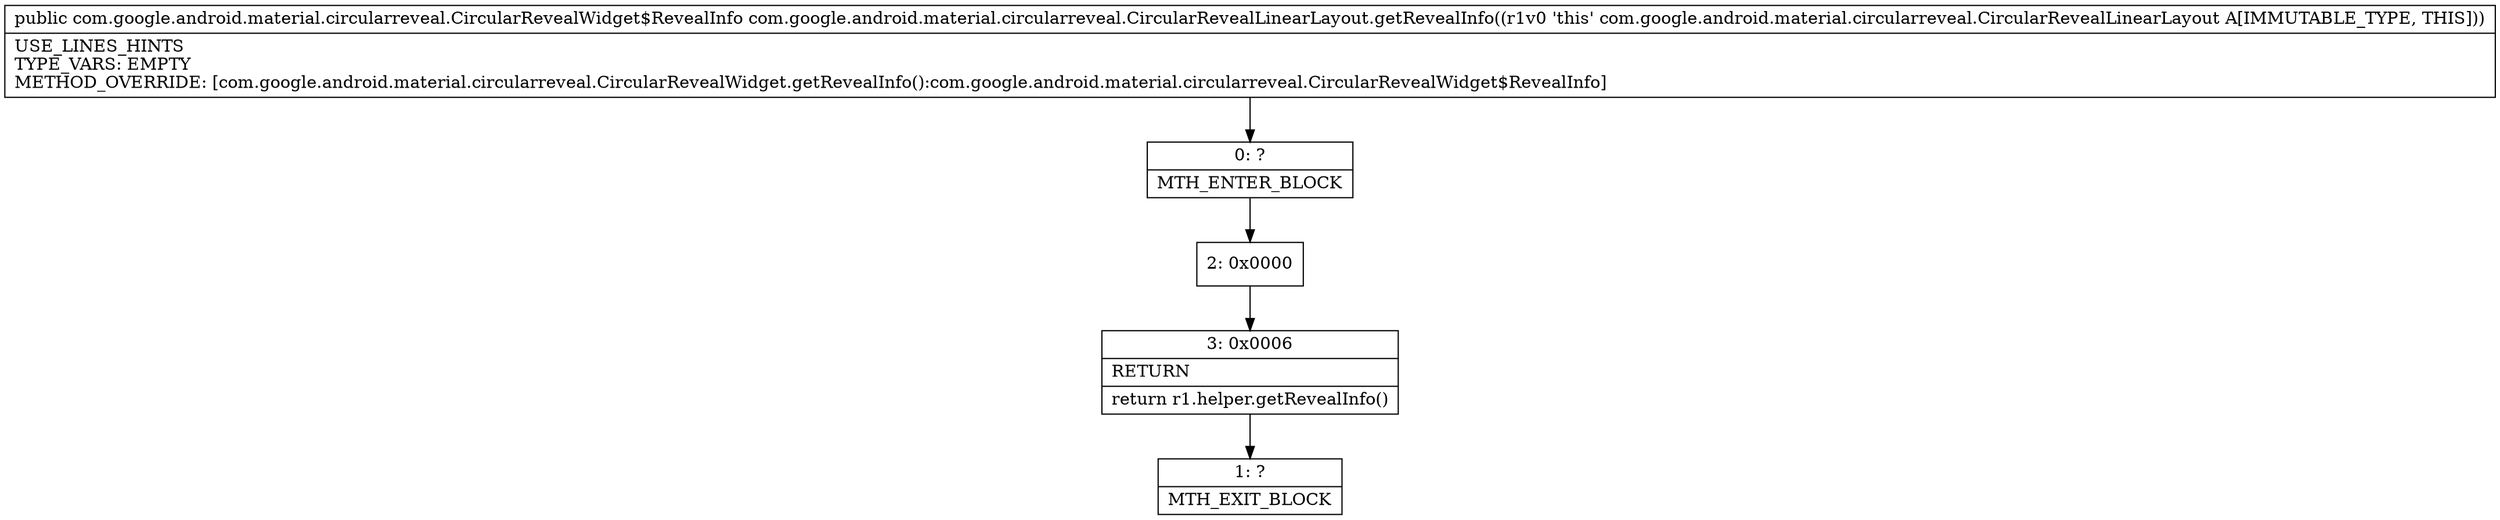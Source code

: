 digraph "CFG forcom.google.android.material.circularreveal.CircularRevealLinearLayout.getRevealInfo()Lcom\/google\/android\/material\/circularreveal\/CircularRevealWidget$RevealInfo;" {
Node_0 [shape=record,label="{0\:\ ?|MTH_ENTER_BLOCK\l}"];
Node_2 [shape=record,label="{2\:\ 0x0000}"];
Node_3 [shape=record,label="{3\:\ 0x0006|RETURN\l|return r1.helper.getRevealInfo()\l}"];
Node_1 [shape=record,label="{1\:\ ?|MTH_EXIT_BLOCK\l}"];
MethodNode[shape=record,label="{public com.google.android.material.circularreveal.CircularRevealWidget$RevealInfo com.google.android.material.circularreveal.CircularRevealLinearLayout.getRevealInfo((r1v0 'this' com.google.android.material.circularreveal.CircularRevealLinearLayout A[IMMUTABLE_TYPE, THIS]))  | USE_LINES_HINTS\lTYPE_VARS: EMPTY\lMETHOD_OVERRIDE: [com.google.android.material.circularreveal.CircularRevealWidget.getRevealInfo():com.google.android.material.circularreveal.CircularRevealWidget$RevealInfo]\l}"];
MethodNode -> Node_0;Node_0 -> Node_2;
Node_2 -> Node_3;
Node_3 -> Node_1;
}

